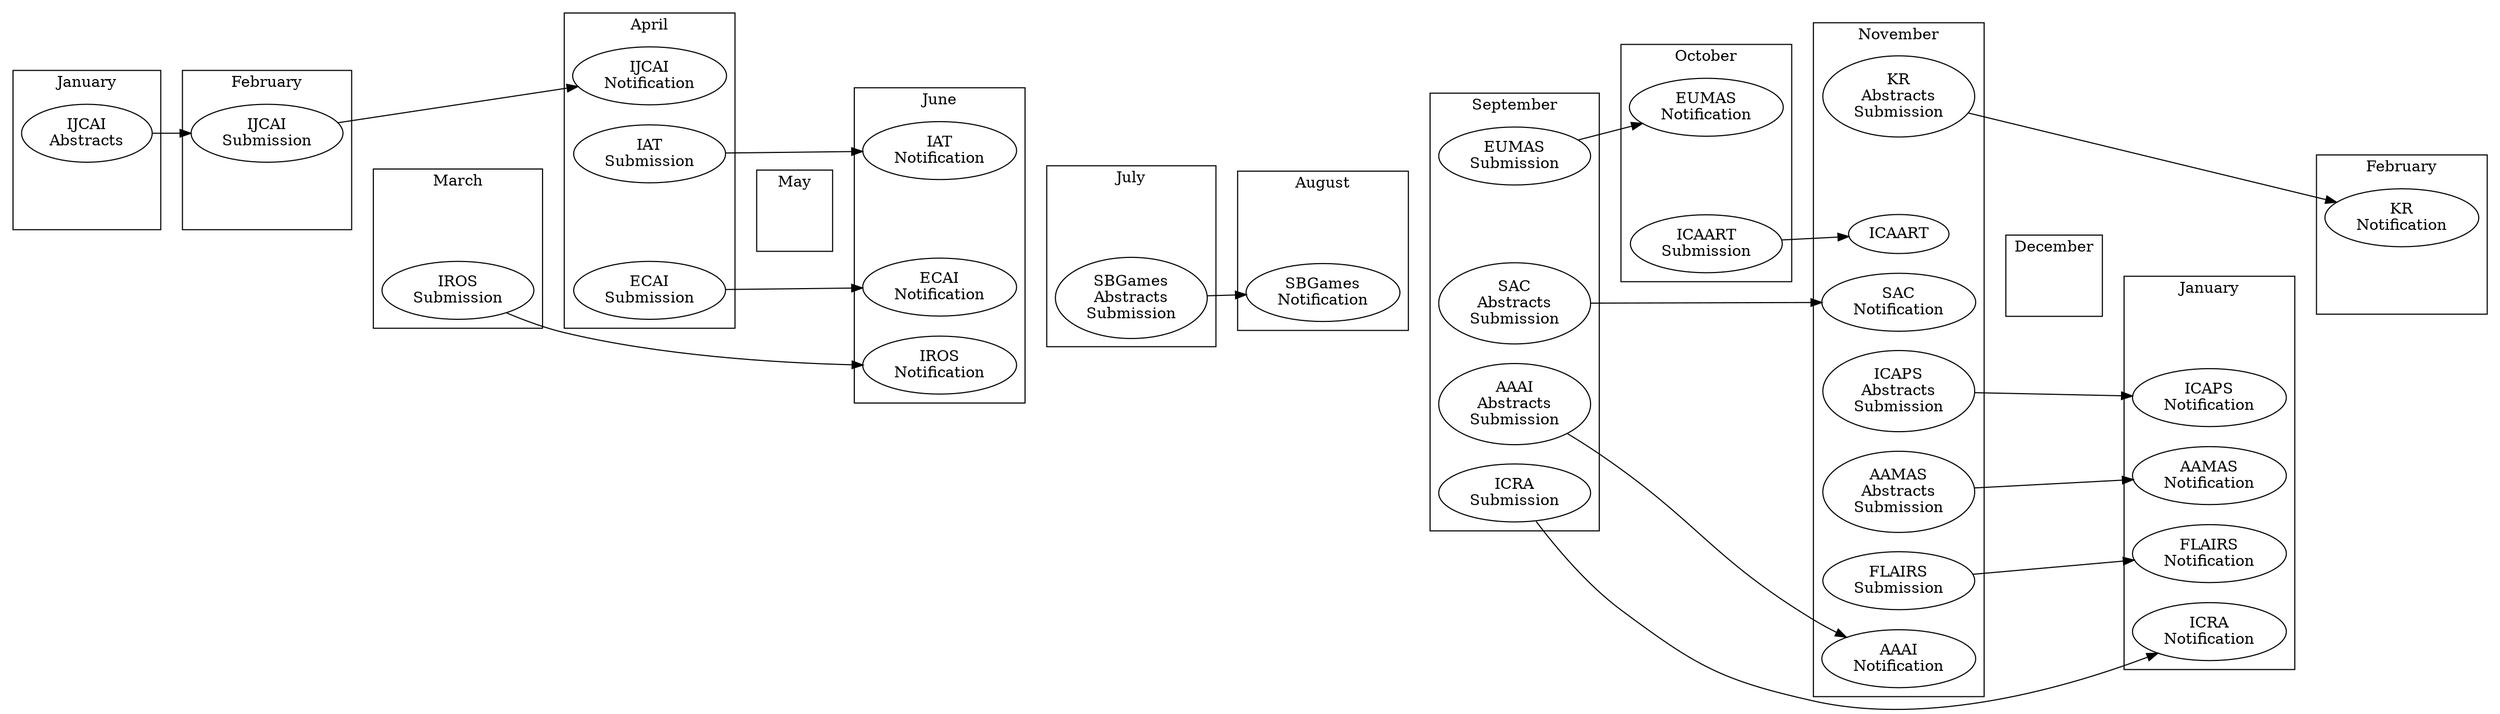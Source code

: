 digraph conferences {
  rankdir=LR;

  subgraph cluster_0 {
    label="January";
    order_node_0 [label="" style=invis];
    node_0 [label="IJCAI\nAbstracts"];
  }

  subgraph cluster_1 {
    label="February";
    order_node_1 [label="" style=invis];
    node_1 [label="IJCAI\nSubmission"];
  }

  subgraph cluster_2 {
    label="March";
    order_node_2 [label="" style=invis];
    node_2 [label="IROS\nSubmission"];
  }

  subgraph cluster_3 {
    label="April";
    order_node_3 [label="" style=invis];
    node_3 [label="IJCAI\nNotification"];
    node_4 [label="ECAI\nSubmission"];
    node_5 [label="IAT\nSubmission"];
  }

  subgraph cluster_4 {
    label="May";
    order_node_4 [label="" style=invis];
  }

  subgraph cluster_5 {
    label="June";
    order_node_5 [label="" style=invis];
    node_6 [label="ECAI\nNotification"];
    node_7 [label="IAT\nNotification"];
    node_8 [label="IROS\nNotification"];
  }

  subgraph cluster_6 {
    label="July";
    order_node_6 [label="" style=invis];
    node_9 [label="SBGames\nAbstracts\nSubmission"];
  }

  subgraph cluster_7 {
    label="August";
    order_node_7 [label="" style=invis];
    node_10 [label="SBGames\nNotification"];
  }

  subgraph cluster_8 {
    label="September";
    order_node_8 [label="" style=invis];
    node_11 [label="ICRA\nSubmission"];
    node_12 [label="SAC\nAbstracts\nSubmission"];
    node_13 [label="AAAI\nAbstracts\nSubmission"];
    node_14 [label="EUMAS\nSubmission"];
  }

  subgraph cluster_9 {
    label="October";
    order_node_9 [label="" style=invis];
    node_15 [label="EUMAS\nNotification"];
    node_16 [label="ICAART\nSubmission"];
  }

  subgraph cluster_10 {
    label="November";
    order_node_10 [label="" style=invis];
    node_17 [label="AAAI\nNotification"];
    node_18 [label="SAC\nNotification"];
    node_19 [label="ICAPS\nAbstracts\nSubmission"];
    node_20 [label="AAMAS\nAbstracts\nSubmission"];
    node_21 [label="KR\nAbstracts\nSubmission"];
    node_22 [label="FLAIRS\nSubmission"];
    node_23 [label="ICAART"];
  }

  subgraph cluster_11 {
    label="December";
    order_node_11 [label="" style=invis];
  }

  subgraph cluster_12 {
    label="January";
    order_node_12 [label="" style=invis];
    node_24 [label="ICRA\nNotification"];
    node_25 [label="ICAPS\nNotification"];
    node_26 [label="AAMAS\nNotification"];
    node_27 [label="FLAIRS\nNotification"];
  }

  subgraph cluster_13 {
    label="February";
    order_node_13 [label="" style=invis];
    node_28 [label="KR\nNotification"];
  }

  node_0 -> node_1 -> node_3;
  node_2 -> node_8;
  node_4 -> node_6;
  node_5 -> node_7;
  node_9 -> node_10;
  node_11 -> node_24;
  node_12 -> node_18;
  node_13 -> node_17;
  node_14 -> node_15;
  node_16 -> node_23;
  node_19 -> node_25;
  node_20 -> node_26;
  node_21 -> node_28;
  node_22 -> node_27;

  order_node_0 -> order_node_1 [style=invis];
  order_node_1 -> order_node_2 [style=invis];
  order_node_2 -> order_node_3 [style=invis];
  order_node_3 -> order_node_4 [style=invis];
  order_node_4 -> order_node_5 [style=invis];
  order_node_5 -> order_node_6 [style=invis];
  order_node_6 -> order_node_7 [style=invis];
  order_node_7 -> order_node_8 [style=invis];
  order_node_8 -> order_node_9 [style=invis];
  order_node_9 -> order_node_10 [style=invis];
  order_node_10 -> order_node_11 [style=invis];
  order_node_11 -> order_node_12 [style=invis];
  order_node_12 -> order_node_13 [style=invis];
}